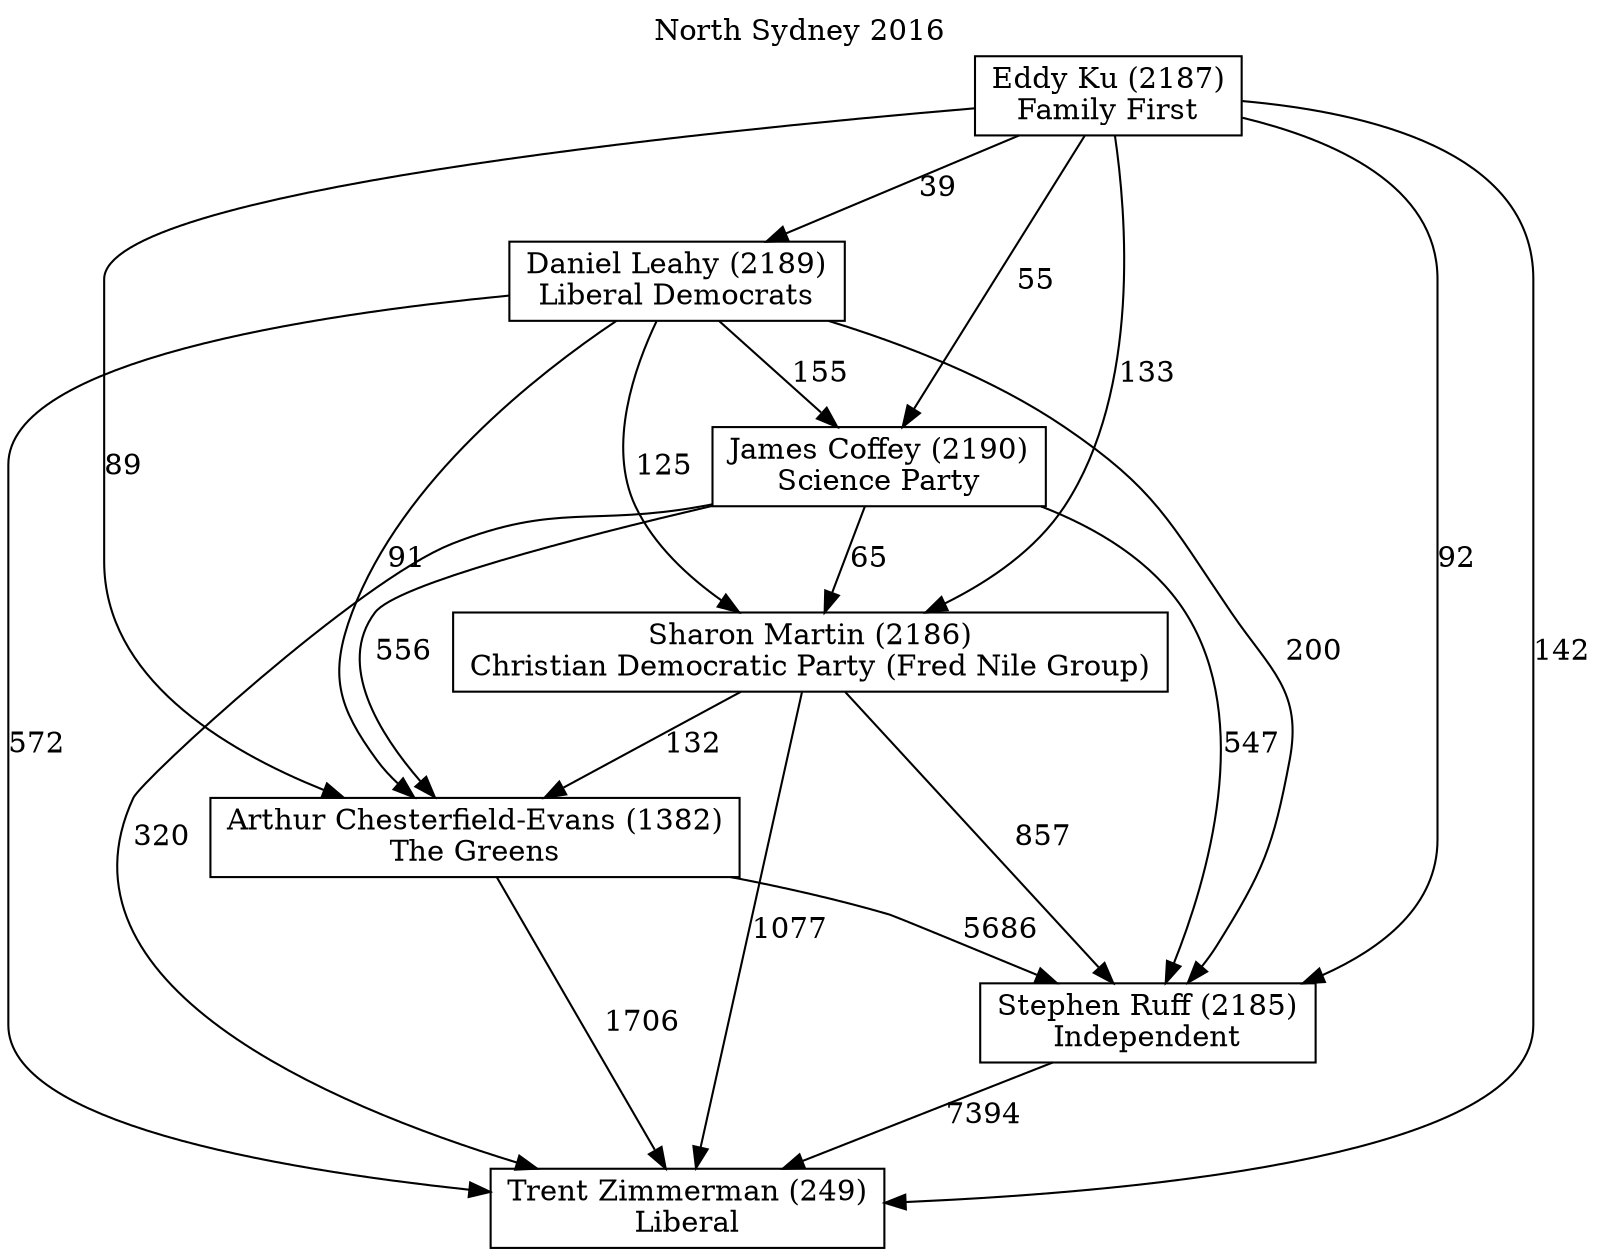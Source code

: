 // House preference flow
digraph "Trent Zimmerman (249)_North Sydney_2016" {
	graph [label="North Sydney 2016" labelloc=t mclimit=10]
	node [shape=box]
	"Eddy Ku (2187)" [label="Eddy Ku (2187)
Family First"]
	"Arthur Chesterfield-Evans (1382)" [label="Arthur Chesterfield-Evans (1382)
The Greens"]
	"James Coffey (2190)" [label="James Coffey (2190)
Science Party"]
	"Stephen Ruff (2185)" [label="Stephen Ruff (2185)
Independent"]
	"Sharon Martin (2186)" [label="Sharon Martin (2186)
Christian Democratic Party (Fred Nile Group)"]
	"Daniel Leahy (2189)" [label="Daniel Leahy (2189)
Liberal Democrats"]
	"Trent Zimmerman (249)" [label="Trent Zimmerman (249)
Liberal"]
	"James Coffey (2190)" -> "Trent Zimmerman (249)" [label=320]
	"Eddy Ku (2187)" -> "Daniel Leahy (2189)" [label=39]
	"Eddy Ku (2187)" -> "Sharon Martin (2186)" [label=133]
	"Daniel Leahy (2189)" -> "Stephen Ruff (2185)" [label=200]
	"Daniel Leahy (2189)" -> "James Coffey (2190)" [label=155]
	"James Coffey (2190)" -> "Sharon Martin (2186)" [label=65]
	"Eddy Ku (2187)" -> "Stephen Ruff (2185)" [label=92]
	"Sharon Martin (2186)" -> "Trent Zimmerman (249)" [label=1077]
	"Daniel Leahy (2189)" -> "Sharon Martin (2186)" [label=125]
	"James Coffey (2190)" -> "Stephen Ruff (2185)" [label=547]
	"Stephen Ruff (2185)" -> "Trent Zimmerman (249)" [label=7394]
	"Sharon Martin (2186)" -> "Stephen Ruff (2185)" [label=857]
	"Daniel Leahy (2189)" -> "Arthur Chesterfield-Evans (1382)" [label=91]
	"Eddy Ku (2187)" -> "James Coffey (2190)" [label=55]
	"Arthur Chesterfield-Evans (1382)" -> "Trent Zimmerman (249)" [label=1706]
	"Eddy Ku (2187)" -> "Arthur Chesterfield-Evans (1382)" [label=89]
	"Sharon Martin (2186)" -> "Arthur Chesterfield-Evans (1382)" [label=132]
	"Eddy Ku (2187)" -> "Trent Zimmerman (249)" [label=142]
	"Arthur Chesterfield-Evans (1382)" -> "Stephen Ruff (2185)" [label=5686]
	"Daniel Leahy (2189)" -> "Trent Zimmerman (249)" [label=572]
	"James Coffey (2190)" -> "Arthur Chesterfield-Evans (1382)" [label=556]
}
